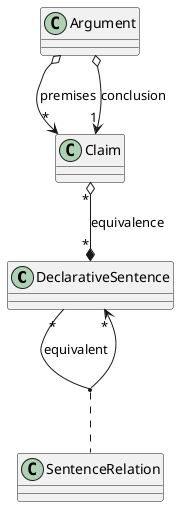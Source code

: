 @startuml

class DeclarativeSentence


class Claim
Claim "*" o--* "*" DeclarativeSentence : equivalence

DeclarativeSentence "*" --> "*" DeclarativeSentence : equivalent
(DeclarativeSentence , DeclarativeSentence) . SentenceRelation

class Argument
Argument o--> "*" Claim : premises
Argument o--> "1" Claim : conclusion

@enduml
